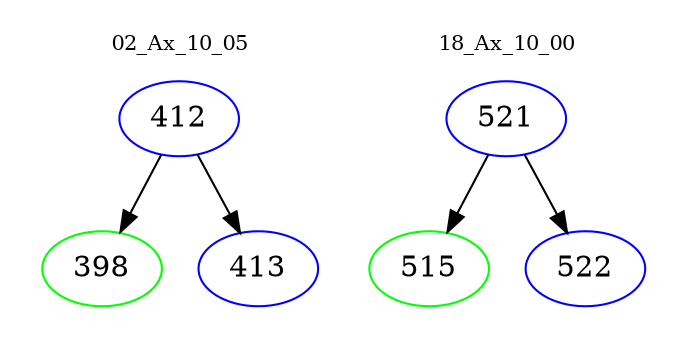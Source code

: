 digraph{
subgraph cluster_0 {
color = white
label = "02_Ax_10_05";
fontsize=10;
T0_412 [label="412", color="blue"]
T0_412 -> T0_398 [color="black"]
T0_398 [label="398", color="green"]
T0_412 -> T0_413 [color="black"]
T0_413 [label="413", color="blue"]
}
subgraph cluster_1 {
color = white
label = "18_Ax_10_00";
fontsize=10;
T1_521 [label="521", color="blue"]
T1_521 -> T1_515 [color="black"]
T1_515 [label="515", color="green"]
T1_521 -> T1_522 [color="black"]
T1_522 [label="522", color="blue"]
}
}
